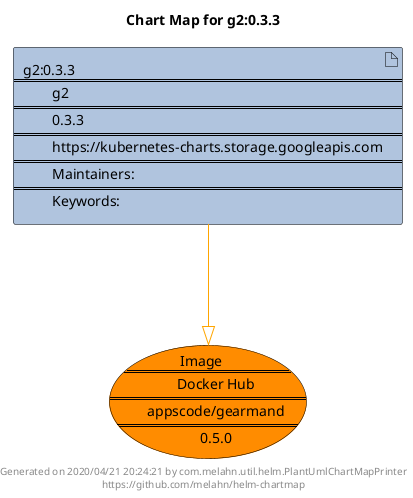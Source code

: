 @startuml
skinparam linetype ortho
skinparam backgroundColor white
skinparam usecaseBorderColor black
skinparam usecaseArrowColor LightSlateGray
skinparam artifactBorderColor black
skinparam artifactArrowColor LightSlateGray

title Chart Map for g2:0.3.3

'There is one referenced Helm Chart
artifact "g2:0.3.3\n====\n\tg2\n====\n\t0.3.3\n====\n\thttps://kubernetes-charts.storage.googleapis.com\n====\n\tMaintainers: \n====\n\tKeywords: " as g2_0_3_3 #LightSteelBlue

'There is one referenced Docker Image
usecase "Image\n====\n\tDocker Hub\n====\n\tappscode/gearmand\n====\n\t0.5.0" as appscode_gearmand_0_5_0 #Darkorange

'Chart Dependencies
g2_0_3_3--[#orange]-|>appscode_gearmand_0_5_0

center footer Generated on 2020/04/21 20:24:21 by com.melahn.util.helm.PlantUmlChartMapPrinter\nhttps://github.com/melahn/helm-chartmap
@enduml
